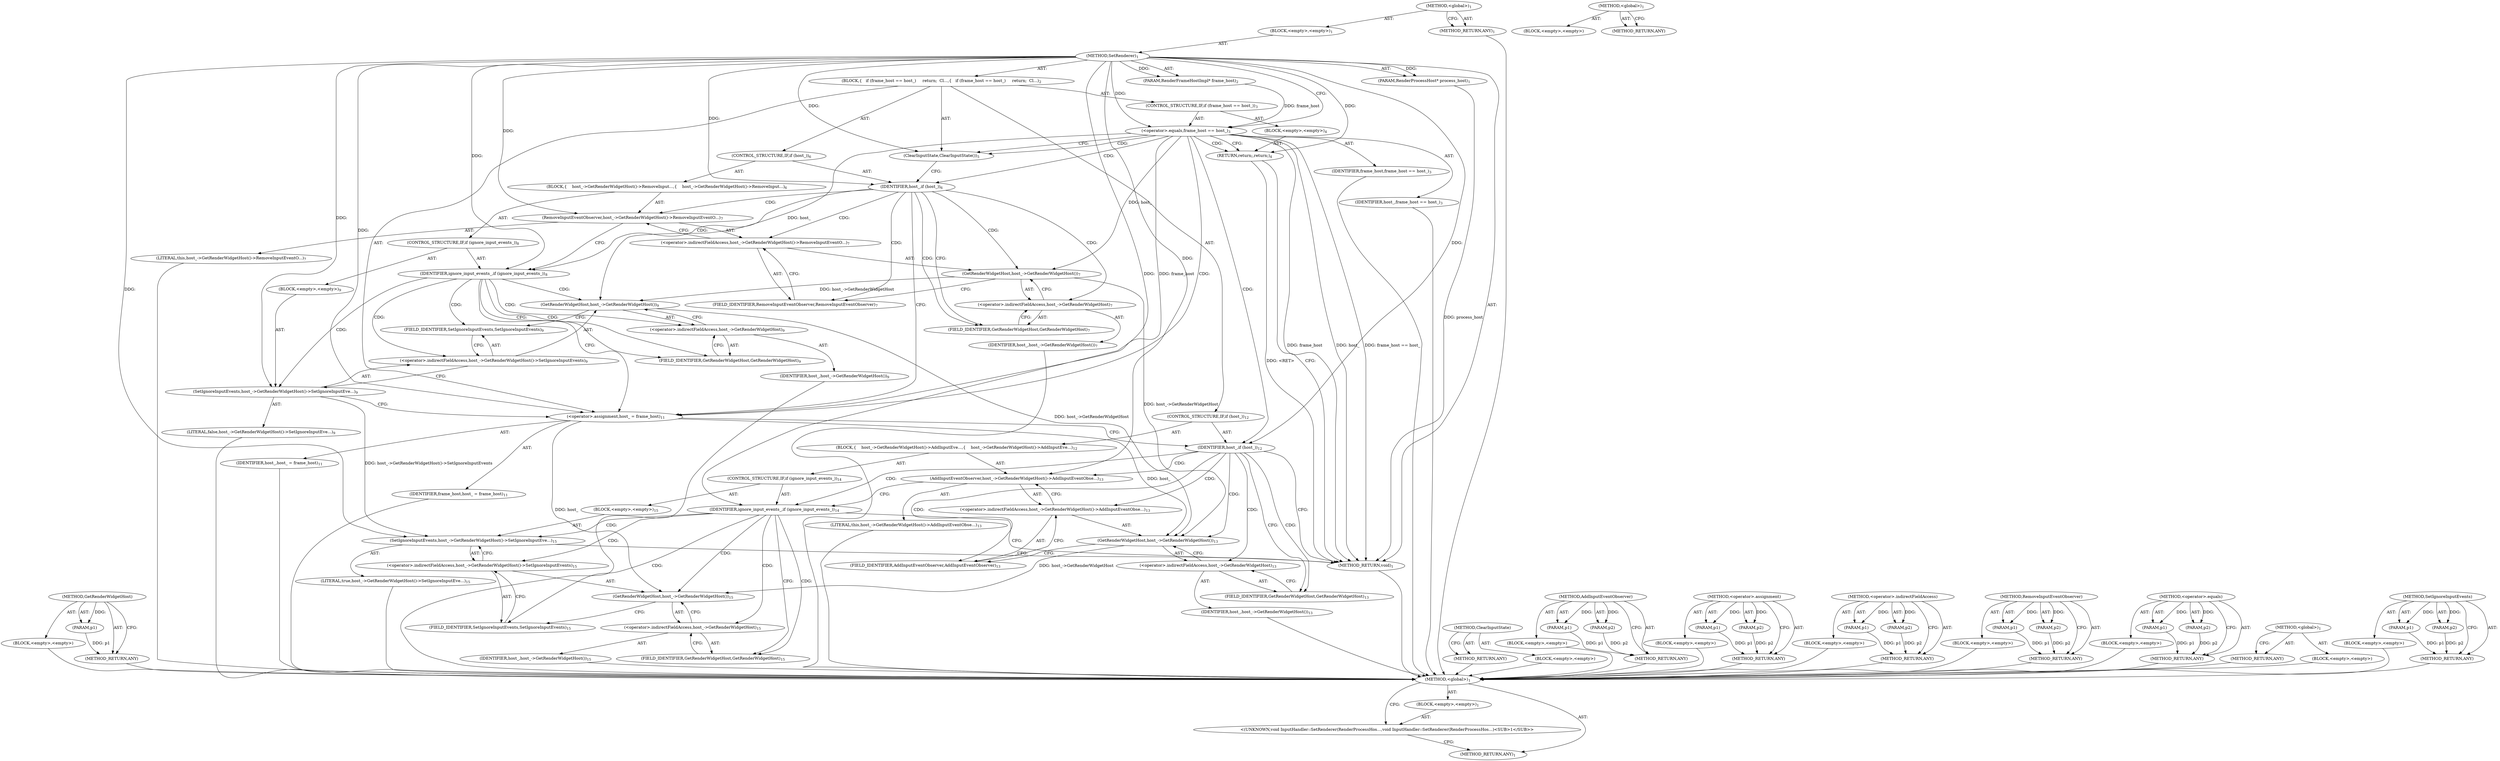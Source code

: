 digraph "&lt;global&gt;" {
vulnerable_105 [label=<(METHOD,GetRenderWidgetHost)>];
vulnerable_106 [label=<(PARAM,p1)>];
vulnerable_107 [label=<(BLOCK,&lt;empty&gt;,&lt;empty&gt;)>];
vulnerable_108 [label=<(METHOD_RETURN,ANY)>];
vulnerable_6 [label=<(METHOD,&lt;global&gt;)<SUB>1</SUB>>];
vulnerable_7 [label=<(BLOCK,&lt;empty&gt;,&lt;empty&gt;)<SUB>1</SUB>>];
vulnerable_8 [label=<(METHOD,SetRenderer)<SUB>1</SUB>>];
vulnerable_9 [label=<(PARAM,RenderProcessHost* process_host)<SUB>1</SUB>>];
vulnerable_10 [label=<(PARAM,RenderFrameHostImpl* frame_host)<SUB>2</SUB>>];
vulnerable_11 [label=<(BLOCK,{
   if (frame_host == host_)
     return;
  Cl...,{
   if (frame_host == host_)
     return;
  Cl...)<SUB>2</SUB>>];
vulnerable_12 [label=<(CONTROL_STRUCTURE,IF,if (frame_host == host_))<SUB>3</SUB>>];
vulnerable_13 [label=<(&lt;operator&gt;.equals,frame_host == host_)<SUB>3</SUB>>];
vulnerable_14 [label=<(IDENTIFIER,frame_host,frame_host == host_)<SUB>3</SUB>>];
vulnerable_15 [label=<(IDENTIFIER,host_,frame_host == host_)<SUB>3</SUB>>];
vulnerable_16 [label=<(BLOCK,&lt;empty&gt;,&lt;empty&gt;)<SUB>4</SUB>>];
vulnerable_17 [label=<(RETURN,return;,return;)<SUB>4</SUB>>];
vulnerable_18 [label=<(ClearInputState,ClearInputState())<SUB>5</SUB>>];
vulnerable_19 [label=<(CONTROL_STRUCTURE,IF,if (host_))<SUB>6</SUB>>];
vulnerable_20 [label=<(IDENTIFIER,host_,if (host_))<SUB>6</SUB>>];
vulnerable_21 [label=<(BLOCK,{
    host_-&gt;GetRenderWidgetHost()-&gt;RemoveInput...,{
    host_-&gt;GetRenderWidgetHost()-&gt;RemoveInput...)<SUB>6</SUB>>];
vulnerable_22 [label=<(RemoveInputEventObserver,host_-&gt;GetRenderWidgetHost()-&gt;RemoveInputEventO...)<SUB>7</SUB>>];
vulnerable_23 [label=<(&lt;operator&gt;.indirectFieldAccess,host_-&gt;GetRenderWidgetHost()-&gt;RemoveInputEventO...)<SUB>7</SUB>>];
vulnerable_24 [label=<(GetRenderWidgetHost,host_-&gt;GetRenderWidgetHost())<SUB>7</SUB>>];
vulnerable_25 [label=<(&lt;operator&gt;.indirectFieldAccess,host_-&gt;GetRenderWidgetHost)<SUB>7</SUB>>];
vulnerable_26 [label=<(IDENTIFIER,host_,host_-&gt;GetRenderWidgetHost())<SUB>7</SUB>>];
vulnerable_27 [label=<(FIELD_IDENTIFIER,GetRenderWidgetHost,GetRenderWidgetHost)<SUB>7</SUB>>];
vulnerable_28 [label=<(FIELD_IDENTIFIER,RemoveInputEventObserver,RemoveInputEventObserver)<SUB>7</SUB>>];
vulnerable_29 [label=<(LITERAL,this,host_-&gt;GetRenderWidgetHost()-&gt;RemoveInputEventO...)<SUB>7</SUB>>];
vulnerable_30 [label=<(CONTROL_STRUCTURE,IF,if (ignore_input_events_))<SUB>8</SUB>>];
vulnerable_31 [label=<(IDENTIFIER,ignore_input_events_,if (ignore_input_events_))<SUB>8</SUB>>];
vulnerable_32 [label=<(BLOCK,&lt;empty&gt;,&lt;empty&gt;)<SUB>9</SUB>>];
vulnerable_33 [label=<(SetIgnoreInputEvents,host_-&gt;GetRenderWidgetHost()-&gt;SetIgnoreInputEve...)<SUB>9</SUB>>];
vulnerable_34 [label=<(&lt;operator&gt;.indirectFieldAccess,host_-&gt;GetRenderWidgetHost()-&gt;SetIgnoreInputEvents)<SUB>9</SUB>>];
vulnerable_35 [label=<(GetRenderWidgetHost,host_-&gt;GetRenderWidgetHost())<SUB>9</SUB>>];
vulnerable_36 [label=<(&lt;operator&gt;.indirectFieldAccess,host_-&gt;GetRenderWidgetHost)<SUB>9</SUB>>];
vulnerable_37 [label=<(IDENTIFIER,host_,host_-&gt;GetRenderWidgetHost())<SUB>9</SUB>>];
vulnerable_38 [label=<(FIELD_IDENTIFIER,GetRenderWidgetHost,GetRenderWidgetHost)<SUB>9</SUB>>];
vulnerable_39 [label=<(FIELD_IDENTIFIER,SetIgnoreInputEvents,SetIgnoreInputEvents)<SUB>9</SUB>>];
vulnerable_40 [label=<(LITERAL,false,host_-&gt;GetRenderWidgetHost()-&gt;SetIgnoreInputEve...)<SUB>9</SUB>>];
vulnerable_41 [label=<(&lt;operator&gt;.assignment,host_ = frame_host)<SUB>11</SUB>>];
vulnerable_42 [label=<(IDENTIFIER,host_,host_ = frame_host)<SUB>11</SUB>>];
vulnerable_43 [label=<(IDENTIFIER,frame_host,host_ = frame_host)<SUB>11</SUB>>];
vulnerable_44 [label=<(CONTROL_STRUCTURE,IF,if (host_))<SUB>12</SUB>>];
vulnerable_45 [label=<(IDENTIFIER,host_,if (host_))<SUB>12</SUB>>];
vulnerable_46 [label=<(BLOCK,{
    host_-&gt;GetRenderWidgetHost()-&gt;AddInputEve...,{
    host_-&gt;GetRenderWidgetHost()-&gt;AddInputEve...)<SUB>12</SUB>>];
vulnerable_47 [label=<(AddInputEventObserver,host_-&gt;GetRenderWidgetHost()-&gt;AddInputEventObse...)<SUB>13</SUB>>];
vulnerable_48 [label=<(&lt;operator&gt;.indirectFieldAccess,host_-&gt;GetRenderWidgetHost()-&gt;AddInputEventObse...)<SUB>13</SUB>>];
vulnerable_49 [label=<(GetRenderWidgetHost,host_-&gt;GetRenderWidgetHost())<SUB>13</SUB>>];
vulnerable_50 [label=<(&lt;operator&gt;.indirectFieldAccess,host_-&gt;GetRenderWidgetHost)<SUB>13</SUB>>];
vulnerable_51 [label=<(IDENTIFIER,host_,host_-&gt;GetRenderWidgetHost())<SUB>13</SUB>>];
vulnerable_52 [label=<(FIELD_IDENTIFIER,GetRenderWidgetHost,GetRenderWidgetHost)<SUB>13</SUB>>];
vulnerable_53 [label=<(FIELD_IDENTIFIER,AddInputEventObserver,AddInputEventObserver)<SUB>13</SUB>>];
vulnerable_54 [label=<(LITERAL,this,host_-&gt;GetRenderWidgetHost()-&gt;AddInputEventObse...)<SUB>13</SUB>>];
vulnerable_55 [label=<(CONTROL_STRUCTURE,IF,if (ignore_input_events_))<SUB>14</SUB>>];
vulnerable_56 [label=<(IDENTIFIER,ignore_input_events_,if (ignore_input_events_))<SUB>14</SUB>>];
vulnerable_57 [label=<(BLOCK,&lt;empty&gt;,&lt;empty&gt;)<SUB>15</SUB>>];
vulnerable_58 [label=<(SetIgnoreInputEvents,host_-&gt;GetRenderWidgetHost()-&gt;SetIgnoreInputEve...)<SUB>15</SUB>>];
vulnerable_59 [label=<(&lt;operator&gt;.indirectFieldAccess,host_-&gt;GetRenderWidgetHost()-&gt;SetIgnoreInputEvents)<SUB>15</SUB>>];
vulnerable_60 [label=<(GetRenderWidgetHost,host_-&gt;GetRenderWidgetHost())<SUB>15</SUB>>];
vulnerable_61 [label=<(&lt;operator&gt;.indirectFieldAccess,host_-&gt;GetRenderWidgetHost)<SUB>15</SUB>>];
vulnerable_62 [label=<(IDENTIFIER,host_,host_-&gt;GetRenderWidgetHost())<SUB>15</SUB>>];
vulnerable_63 [label=<(FIELD_IDENTIFIER,GetRenderWidgetHost,GetRenderWidgetHost)<SUB>15</SUB>>];
vulnerable_64 [label=<(FIELD_IDENTIFIER,SetIgnoreInputEvents,SetIgnoreInputEvents)<SUB>15</SUB>>];
vulnerable_65 [label=<(LITERAL,true,host_-&gt;GetRenderWidgetHost()-&gt;SetIgnoreInputEve...)<SUB>15</SUB>>];
vulnerable_66 [label=<(METHOD_RETURN,void)<SUB>1</SUB>>];
vulnerable_68 [label=<(METHOD_RETURN,ANY)<SUB>1</SUB>>];
vulnerable_92 [label=<(METHOD,ClearInputState)>];
vulnerable_93 [label=<(BLOCK,&lt;empty&gt;,&lt;empty&gt;)>];
vulnerable_94 [label=<(METHOD_RETURN,ANY)>];
vulnerable_119 [label=<(METHOD,AddInputEventObserver)>];
vulnerable_120 [label=<(PARAM,p1)>];
vulnerable_121 [label=<(PARAM,p2)>];
vulnerable_122 [label=<(BLOCK,&lt;empty&gt;,&lt;empty&gt;)>];
vulnerable_123 [label=<(METHOD_RETURN,ANY)>];
vulnerable_114 [label=<(METHOD,&lt;operator&gt;.assignment)>];
vulnerable_115 [label=<(PARAM,p1)>];
vulnerable_116 [label=<(PARAM,p2)>];
vulnerable_117 [label=<(BLOCK,&lt;empty&gt;,&lt;empty&gt;)>];
vulnerable_118 [label=<(METHOD_RETURN,ANY)>];
vulnerable_100 [label=<(METHOD,&lt;operator&gt;.indirectFieldAccess)>];
vulnerable_101 [label=<(PARAM,p1)>];
vulnerable_102 [label=<(PARAM,p2)>];
vulnerable_103 [label=<(BLOCK,&lt;empty&gt;,&lt;empty&gt;)>];
vulnerable_104 [label=<(METHOD_RETURN,ANY)>];
vulnerable_95 [label=<(METHOD,RemoveInputEventObserver)>];
vulnerable_96 [label=<(PARAM,p1)>];
vulnerable_97 [label=<(PARAM,p2)>];
vulnerable_98 [label=<(BLOCK,&lt;empty&gt;,&lt;empty&gt;)>];
vulnerable_99 [label=<(METHOD_RETURN,ANY)>];
vulnerable_87 [label=<(METHOD,&lt;operator&gt;.equals)>];
vulnerable_88 [label=<(PARAM,p1)>];
vulnerable_89 [label=<(PARAM,p2)>];
vulnerable_90 [label=<(BLOCK,&lt;empty&gt;,&lt;empty&gt;)>];
vulnerable_91 [label=<(METHOD_RETURN,ANY)>];
vulnerable_81 [label=<(METHOD,&lt;global&gt;)<SUB>1</SUB>>];
vulnerable_82 [label=<(BLOCK,&lt;empty&gt;,&lt;empty&gt;)>];
vulnerable_83 [label=<(METHOD_RETURN,ANY)>];
vulnerable_109 [label=<(METHOD,SetIgnoreInputEvents)>];
vulnerable_110 [label=<(PARAM,p1)>];
vulnerable_111 [label=<(PARAM,p2)>];
vulnerable_112 [label=<(BLOCK,&lt;empty&gt;,&lt;empty&gt;)>];
vulnerable_113 [label=<(METHOD_RETURN,ANY)>];
fixed_6 [label=<(METHOD,&lt;global&gt;)<SUB>1</SUB>>];
fixed_7 [label=<(BLOCK,&lt;empty&gt;,&lt;empty&gt;)<SUB>1</SUB>>];
fixed_8 [label="<(UNKNOWN,void InputHandler::SetRenderer(RenderProcessHos...,void InputHandler::SetRenderer(RenderProcessHos...)<SUB>1</SUB>>"];
fixed_9 [label=<(METHOD_RETURN,ANY)<SUB>1</SUB>>];
fixed_14 [label=<(METHOD,&lt;global&gt;)<SUB>1</SUB>>];
fixed_15 [label=<(BLOCK,&lt;empty&gt;,&lt;empty&gt;)>];
fixed_16 [label=<(METHOD_RETURN,ANY)>];
vulnerable_105 -> vulnerable_106  [key=0, label="AST: "];
vulnerable_105 -> vulnerable_106  [key=1, label="DDG: "];
vulnerable_105 -> vulnerable_107  [key=0, label="AST: "];
vulnerable_105 -> vulnerable_108  [key=0, label="AST: "];
vulnerable_105 -> vulnerable_108  [key=1, label="CFG: "];
vulnerable_106 -> vulnerable_108  [key=0, label="DDG: p1"];
vulnerable_107 -> fixed_6  [key=0];
vulnerable_108 -> fixed_6  [key=0];
vulnerable_6 -> vulnerable_7  [key=0, label="AST: "];
vulnerable_6 -> vulnerable_68  [key=0, label="AST: "];
vulnerable_6 -> vulnerable_68  [key=1, label="CFG: "];
vulnerable_7 -> vulnerable_8  [key=0, label="AST: "];
vulnerable_8 -> vulnerable_9  [key=0, label="AST: "];
vulnerable_8 -> vulnerable_9  [key=1, label="DDG: "];
vulnerable_8 -> vulnerable_10  [key=0, label="AST: "];
vulnerable_8 -> vulnerable_10  [key=1, label="DDG: "];
vulnerable_8 -> vulnerable_11  [key=0, label="AST: "];
vulnerable_8 -> vulnerable_66  [key=0, label="AST: "];
vulnerable_8 -> vulnerable_13  [key=0, label="CFG: "];
vulnerable_8 -> vulnerable_13  [key=1, label="DDG: "];
vulnerable_8 -> vulnerable_18  [key=0, label="DDG: "];
vulnerable_8 -> vulnerable_41  [key=0, label="DDG: "];
vulnerable_8 -> vulnerable_20  [key=0, label="DDG: "];
vulnerable_8 -> vulnerable_45  [key=0, label="DDG: "];
vulnerable_8 -> vulnerable_17  [key=0, label="DDG: "];
vulnerable_8 -> vulnerable_22  [key=0, label="DDG: "];
vulnerable_8 -> vulnerable_31  [key=0, label="DDG: "];
vulnerable_8 -> vulnerable_47  [key=0, label="DDG: "];
vulnerable_8 -> vulnerable_56  [key=0, label="DDG: "];
vulnerable_8 -> vulnerable_33  [key=0, label="DDG: "];
vulnerable_8 -> vulnerable_58  [key=0, label="DDG: "];
vulnerable_9 -> vulnerable_66  [key=0, label="DDG: process_host"];
vulnerable_10 -> vulnerable_13  [key=0, label="DDG: frame_host"];
vulnerable_11 -> vulnerable_12  [key=0, label="AST: "];
vulnerable_11 -> vulnerable_18  [key=0, label="AST: "];
vulnerable_11 -> vulnerable_19  [key=0, label="AST: "];
vulnerable_11 -> vulnerable_41  [key=0, label="AST: "];
vulnerable_11 -> vulnerable_44  [key=0, label="AST: "];
vulnerable_12 -> vulnerable_13  [key=0, label="AST: "];
vulnerable_12 -> vulnerable_16  [key=0, label="AST: "];
vulnerable_13 -> vulnerable_14  [key=0, label="AST: "];
vulnerable_13 -> vulnerable_15  [key=0, label="AST: "];
vulnerable_13 -> vulnerable_17  [key=0, label="CFG: "];
vulnerable_13 -> vulnerable_17  [key=1, label="CDG: "];
vulnerable_13 -> vulnerable_18  [key=0, label="CFG: "];
vulnerable_13 -> vulnerable_18  [key=1, label="CDG: "];
vulnerable_13 -> vulnerable_66  [key=0, label="DDG: frame_host"];
vulnerable_13 -> vulnerable_66  [key=1, label="DDG: host_"];
vulnerable_13 -> vulnerable_66  [key=2, label="DDG: frame_host == host_"];
vulnerable_13 -> vulnerable_41  [key=0, label="DDG: frame_host"];
vulnerable_13 -> vulnerable_41  [key=1, label="CDG: "];
vulnerable_13 -> vulnerable_24  [key=0, label="DDG: host_"];
vulnerable_13 -> vulnerable_35  [key=0, label="DDG: host_"];
vulnerable_13 -> vulnerable_20  [key=0, label="CDG: "];
vulnerable_13 -> vulnerable_45  [key=0, label="CDG: "];
vulnerable_14 -> fixed_6  [key=0];
vulnerable_15 -> fixed_6  [key=0];
vulnerable_16 -> vulnerable_17  [key=0, label="AST: "];
vulnerable_17 -> vulnerable_66  [key=0, label="CFG: "];
vulnerable_17 -> vulnerable_66  [key=1, label="DDG: &lt;RET&gt;"];
vulnerable_18 -> vulnerable_20  [key=0, label="CFG: "];
vulnerable_19 -> vulnerable_20  [key=0, label="AST: "];
vulnerable_19 -> vulnerable_21  [key=0, label="AST: "];
vulnerable_20 -> vulnerable_27  [key=0, label="CFG: "];
vulnerable_20 -> vulnerable_27  [key=1, label="CDG: "];
vulnerable_20 -> vulnerable_41  [key=0, label="CFG: "];
vulnerable_20 -> vulnerable_24  [key=0, label="CDG: "];
vulnerable_20 -> vulnerable_23  [key=0, label="CDG: "];
vulnerable_20 -> vulnerable_28  [key=0, label="CDG: "];
vulnerable_20 -> vulnerable_25  [key=0, label="CDG: "];
vulnerable_20 -> vulnerable_22  [key=0, label="CDG: "];
vulnerable_20 -> vulnerable_31  [key=0, label="CDG: "];
vulnerable_21 -> vulnerable_22  [key=0, label="AST: "];
vulnerable_21 -> vulnerable_30  [key=0, label="AST: "];
vulnerable_22 -> vulnerable_23  [key=0, label="AST: "];
vulnerable_22 -> vulnerable_29  [key=0, label="AST: "];
vulnerable_22 -> vulnerable_31  [key=0, label="CFG: "];
vulnerable_23 -> vulnerable_24  [key=0, label="AST: "];
vulnerable_23 -> vulnerable_28  [key=0, label="AST: "];
vulnerable_23 -> vulnerable_22  [key=0, label="CFG: "];
vulnerable_24 -> vulnerable_25  [key=0, label="AST: "];
vulnerable_24 -> vulnerable_28  [key=0, label="CFG: "];
vulnerable_24 -> vulnerable_49  [key=0, label="DDG: host_-&gt;GetRenderWidgetHost"];
vulnerable_24 -> vulnerable_35  [key=0, label="DDG: host_-&gt;GetRenderWidgetHost"];
vulnerable_25 -> vulnerable_26  [key=0, label="AST: "];
vulnerable_25 -> vulnerable_27  [key=0, label="AST: "];
vulnerable_25 -> vulnerable_24  [key=0, label="CFG: "];
vulnerable_26 -> fixed_6  [key=0];
vulnerable_27 -> vulnerable_25  [key=0, label="CFG: "];
vulnerable_28 -> vulnerable_23  [key=0, label="CFG: "];
vulnerable_29 -> fixed_6  [key=0];
vulnerable_30 -> vulnerable_31  [key=0, label="AST: "];
vulnerable_30 -> vulnerable_32  [key=0, label="AST: "];
vulnerable_31 -> vulnerable_38  [key=0, label="CFG: "];
vulnerable_31 -> vulnerable_38  [key=1, label="CDG: "];
vulnerable_31 -> vulnerable_41  [key=0, label="CFG: "];
vulnerable_31 -> vulnerable_34  [key=0, label="CDG: "];
vulnerable_31 -> vulnerable_33  [key=0, label="CDG: "];
vulnerable_31 -> vulnerable_36  [key=0, label="CDG: "];
vulnerable_31 -> vulnerable_35  [key=0, label="CDG: "];
vulnerable_31 -> vulnerable_39  [key=0, label="CDG: "];
vulnerable_32 -> vulnerable_33  [key=0, label="AST: "];
vulnerable_33 -> vulnerable_34  [key=0, label="AST: "];
vulnerable_33 -> vulnerable_40  [key=0, label="AST: "];
vulnerable_33 -> vulnerable_41  [key=0, label="CFG: "];
vulnerable_33 -> vulnerable_58  [key=0, label="DDG: host_-&gt;GetRenderWidgetHost()-&gt;SetIgnoreInputEvents"];
vulnerable_34 -> vulnerable_35  [key=0, label="AST: "];
vulnerable_34 -> vulnerable_39  [key=0, label="AST: "];
vulnerable_34 -> vulnerable_33  [key=0, label="CFG: "];
vulnerable_35 -> vulnerable_36  [key=0, label="AST: "];
vulnerable_35 -> vulnerable_39  [key=0, label="CFG: "];
vulnerable_35 -> vulnerable_49  [key=0, label="DDG: host_-&gt;GetRenderWidgetHost"];
vulnerable_36 -> vulnerable_37  [key=0, label="AST: "];
vulnerable_36 -> vulnerable_38  [key=0, label="AST: "];
vulnerable_36 -> vulnerable_35  [key=0, label="CFG: "];
vulnerable_37 -> fixed_6  [key=0];
vulnerable_38 -> vulnerable_36  [key=0, label="CFG: "];
vulnerable_39 -> vulnerable_34  [key=0, label="CFG: "];
vulnerable_40 -> fixed_6  [key=0];
vulnerable_41 -> vulnerable_42  [key=0, label="AST: "];
vulnerable_41 -> vulnerable_43  [key=0, label="AST: "];
vulnerable_41 -> vulnerable_45  [key=0, label="CFG: "];
vulnerable_41 -> vulnerable_49  [key=0, label="DDG: host_"];
vulnerable_41 -> vulnerable_60  [key=0, label="DDG: host_"];
vulnerable_42 -> fixed_6  [key=0];
vulnerable_43 -> fixed_6  [key=0];
vulnerable_44 -> vulnerable_45  [key=0, label="AST: "];
vulnerable_44 -> vulnerable_46  [key=0, label="AST: "];
vulnerable_45 -> vulnerable_66  [key=0, label="CFG: "];
vulnerable_45 -> vulnerable_52  [key=0, label="CFG: "];
vulnerable_45 -> vulnerable_52  [key=1, label="CDG: "];
vulnerable_45 -> vulnerable_47  [key=0, label="CDG: "];
vulnerable_45 -> vulnerable_48  [key=0, label="CDG: "];
vulnerable_45 -> vulnerable_49  [key=0, label="CDG: "];
vulnerable_45 -> vulnerable_53  [key=0, label="CDG: "];
vulnerable_45 -> vulnerable_56  [key=0, label="CDG: "];
vulnerable_45 -> vulnerable_50  [key=0, label="CDG: "];
vulnerable_46 -> vulnerable_47  [key=0, label="AST: "];
vulnerable_46 -> vulnerable_55  [key=0, label="AST: "];
vulnerable_47 -> vulnerable_48  [key=0, label="AST: "];
vulnerable_47 -> vulnerable_54  [key=0, label="AST: "];
vulnerable_47 -> vulnerable_56  [key=0, label="CFG: "];
vulnerable_48 -> vulnerable_49  [key=0, label="AST: "];
vulnerable_48 -> vulnerable_53  [key=0, label="AST: "];
vulnerable_48 -> vulnerable_47  [key=0, label="CFG: "];
vulnerable_49 -> vulnerable_50  [key=0, label="AST: "];
vulnerable_49 -> vulnerable_53  [key=0, label="CFG: "];
vulnerable_49 -> vulnerable_60  [key=0, label="DDG: host_-&gt;GetRenderWidgetHost"];
vulnerable_50 -> vulnerable_51  [key=0, label="AST: "];
vulnerable_50 -> vulnerable_52  [key=0, label="AST: "];
vulnerable_50 -> vulnerable_49  [key=0, label="CFG: "];
vulnerable_51 -> fixed_6  [key=0];
vulnerable_52 -> vulnerable_50  [key=0, label="CFG: "];
vulnerable_53 -> vulnerable_48  [key=0, label="CFG: "];
vulnerable_54 -> fixed_6  [key=0];
vulnerable_55 -> vulnerable_56  [key=0, label="AST: "];
vulnerable_55 -> vulnerable_57  [key=0, label="AST: "];
vulnerable_56 -> vulnerable_66  [key=0, label="CFG: "];
vulnerable_56 -> vulnerable_63  [key=0, label="CFG: "];
vulnerable_56 -> vulnerable_63  [key=1, label="CDG: "];
vulnerable_56 -> vulnerable_58  [key=0, label="CDG: "];
vulnerable_56 -> vulnerable_60  [key=0, label="CDG: "];
vulnerable_56 -> vulnerable_61  [key=0, label="CDG: "];
vulnerable_56 -> vulnerable_64  [key=0, label="CDG: "];
vulnerable_56 -> vulnerable_59  [key=0, label="CDG: "];
vulnerable_57 -> vulnerable_58  [key=0, label="AST: "];
vulnerable_58 -> vulnerable_59  [key=0, label="AST: "];
vulnerable_58 -> vulnerable_65  [key=0, label="AST: "];
vulnerable_58 -> vulnerable_66  [key=0, label="CFG: "];
vulnerable_59 -> vulnerable_60  [key=0, label="AST: "];
vulnerable_59 -> vulnerable_64  [key=0, label="AST: "];
vulnerable_59 -> vulnerable_58  [key=0, label="CFG: "];
vulnerable_60 -> vulnerable_61  [key=0, label="AST: "];
vulnerable_60 -> vulnerable_64  [key=0, label="CFG: "];
vulnerable_61 -> vulnerable_62  [key=0, label="AST: "];
vulnerable_61 -> vulnerable_63  [key=0, label="AST: "];
vulnerable_61 -> vulnerable_60  [key=0, label="CFG: "];
vulnerable_62 -> fixed_6  [key=0];
vulnerable_63 -> vulnerable_61  [key=0, label="CFG: "];
vulnerable_64 -> vulnerable_59  [key=0, label="CFG: "];
vulnerable_65 -> fixed_6  [key=0];
vulnerable_66 -> fixed_6  [key=0];
vulnerable_68 -> fixed_6  [key=0];
vulnerable_92 -> vulnerable_93  [key=0, label="AST: "];
vulnerable_92 -> vulnerable_94  [key=0, label="AST: "];
vulnerable_92 -> vulnerable_94  [key=1, label="CFG: "];
vulnerable_93 -> fixed_6  [key=0];
vulnerable_94 -> fixed_6  [key=0];
vulnerable_119 -> vulnerable_120  [key=0, label="AST: "];
vulnerable_119 -> vulnerable_120  [key=1, label="DDG: "];
vulnerable_119 -> vulnerable_122  [key=0, label="AST: "];
vulnerable_119 -> vulnerable_121  [key=0, label="AST: "];
vulnerable_119 -> vulnerable_121  [key=1, label="DDG: "];
vulnerable_119 -> vulnerable_123  [key=0, label="AST: "];
vulnerable_119 -> vulnerable_123  [key=1, label="CFG: "];
vulnerable_120 -> vulnerable_123  [key=0, label="DDG: p1"];
vulnerable_121 -> vulnerable_123  [key=0, label="DDG: p2"];
vulnerable_122 -> fixed_6  [key=0];
vulnerable_123 -> fixed_6  [key=0];
vulnerable_114 -> vulnerable_115  [key=0, label="AST: "];
vulnerable_114 -> vulnerable_115  [key=1, label="DDG: "];
vulnerable_114 -> vulnerable_117  [key=0, label="AST: "];
vulnerable_114 -> vulnerable_116  [key=0, label="AST: "];
vulnerable_114 -> vulnerable_116  [key=1, label="DDG: "];
vulnerable_114 -> vulnerable_118  [key=0, label="AST: "];
vulnerable_114 -> vulnerable_118  [key=1, label="CFG: "];
vulnerable_115 -> vulnerable_118  [key=0, label="DDG: p1"];
vulnerable_116 -> vulnerable_118  [key=0, label="DDG: p2"];
vulnerable_117 -> fixed_6  [key=0];
vulnerable_118 -> fixed_6  [key=0];
vulnerable_100 -> vulnerable_101  [key=0, label="AST: "];
vulnerable_100 -> vulnerable_101  [key=1, label="DDG: "];
vulnerable_100 -> vulnerable_103  [key=0, label="AST: "];
vulnerable_100 -> vulnerable_102  [key=0, label="AST: "];
vulnerable_100 -> vulnerable_102  [key=1, label="DDG: "];
vulnerable_100 -> vulnerable_104  [key=0, label="AST: "];
vulnerable_100 -> vulnerable_104  [key=1, label="CFG: "];
vulnerable_101 -> vulnerable_104  [key=0, label="DDG: p1"];
vulnerable_102 -> vulnerable_104  [key=0, label="DDG: p2"];
vulnerable_103 -> fixed_6  [key=0];
vulnerable_104 -> fixed_6  [key=0];
vulnerable_95 -> vulnerable_96  [key=0, label="AST: "];
vulnerable_95 -> vulnerable_96  [key=1, label="DDG: "];
vulnerable_95 -> vulnerable_98  [key=0, label="AST: "];
vulnerable_95 -> vulnerable_97  [key=0, label="AST: "];
vulnerable_95 -> vulnerable_97  [key=1, label="DDG: "];
vulnerable_95 -> vulnerable_99  [key=0, label="AST: "];
vulnerable_95 -> vulnerable_99  [key=1, label="CFG: "];
vulnerable_96 -> vulnerable_99  [key=0, label="DDG: p1"];
vulnerable_97 -> vulnerable_99  [key=0, label="DDG: p2"];
vulnerable_98 -> fixed_6  [key=0];
vulnerable_99 -> fixed_6  [key=0];
vulnerable_87 -> vulnerable_88  [key=0, label="AST: "];
vulnerable_87 -> vulnerable_88  [key=1, label="DDG: "];
vulnerable_87 -> vulnerable_90  [key=0, label="AST: "];
vulnerable_87 -> vulnerable_89  [key=0, label="AST: "];
vulnerable_87 -> vulnerable_89  [key=1, label="DDG: "];
vulnerable_87 -> vulnerable_91  [key=0, label="AST: "];
vulnerable_87 -> vulnerable_91  [key=1, label="CFG: "];
vulnerable_88 -> vulnerable_91  [key=0, label="DDG: p1"];
vulnerable_89 -> vulnerable_91  [key=0, label="DDG: p2"];
vulnerable_90 -> fixed_6  [key=0];
vulnerable_91 -> fixed_6  [key=0];
vulnerable_81 -> vulnerable_82  [key=0, label="AST: "];
vulnerable_81 -> vulnerable_83  [key=0, label="AST: "];
vulnerable_81 -> vulnerable_83  [key=1, label="CFG: "];
vulnerable_82 -> fixed_6  [key=0];
vulnerable_83 -> fixed_6  [key=0];
vulnerable_109 -> vulnerable_110  [key=0, label="AST: "];
vulnerable_109 -> vulnerable_110  [key=1, label="DDG: "];
vulnerable_109 -> vulnerable_112  [key=0, label="AST: "];
vulnerable_109 -> vulnerable_111  [key=0, label="AST: "];
vulnerable_109 -> vulnerable_111  [key=1, label="DDG: "];
vulnerable_109 -> vulnerable_113  [key=0, label="AST: "];
vulnerable_109 -> vulnerable_113  [key=1, label="CFG: "];
vulnerable_110 -> vulnerable_113  [key=0, label="DDG: p1"];
vulnerable_111 -> vulnerable_113  [key=0, label="DDG: p2"];
vulnerable_112 -> fixed_6  [key=0];
vulnerable_113 -> fixed_6  [key=0];
fixed_6 -> fixed_7  [key=0, label="AST: "];
fixed_6 -> fixed_9  [key=0, label="AST: "];
fixed_6 -> fixed_8  [key=0, label="CFG: "];
fixed_7 -> fixed_8  [key=0, label="AST: "];
fixed_8 -> fixed_9  [key=0, label="CFG: "];
fixed_14 -> fixed_15  [key=0, label="AST: "];
fixed_14 -> fixed_16  [key=0, label="AST: "];
fixed_14 -> fixed_16  [key=1, label="CFG: "];
}
